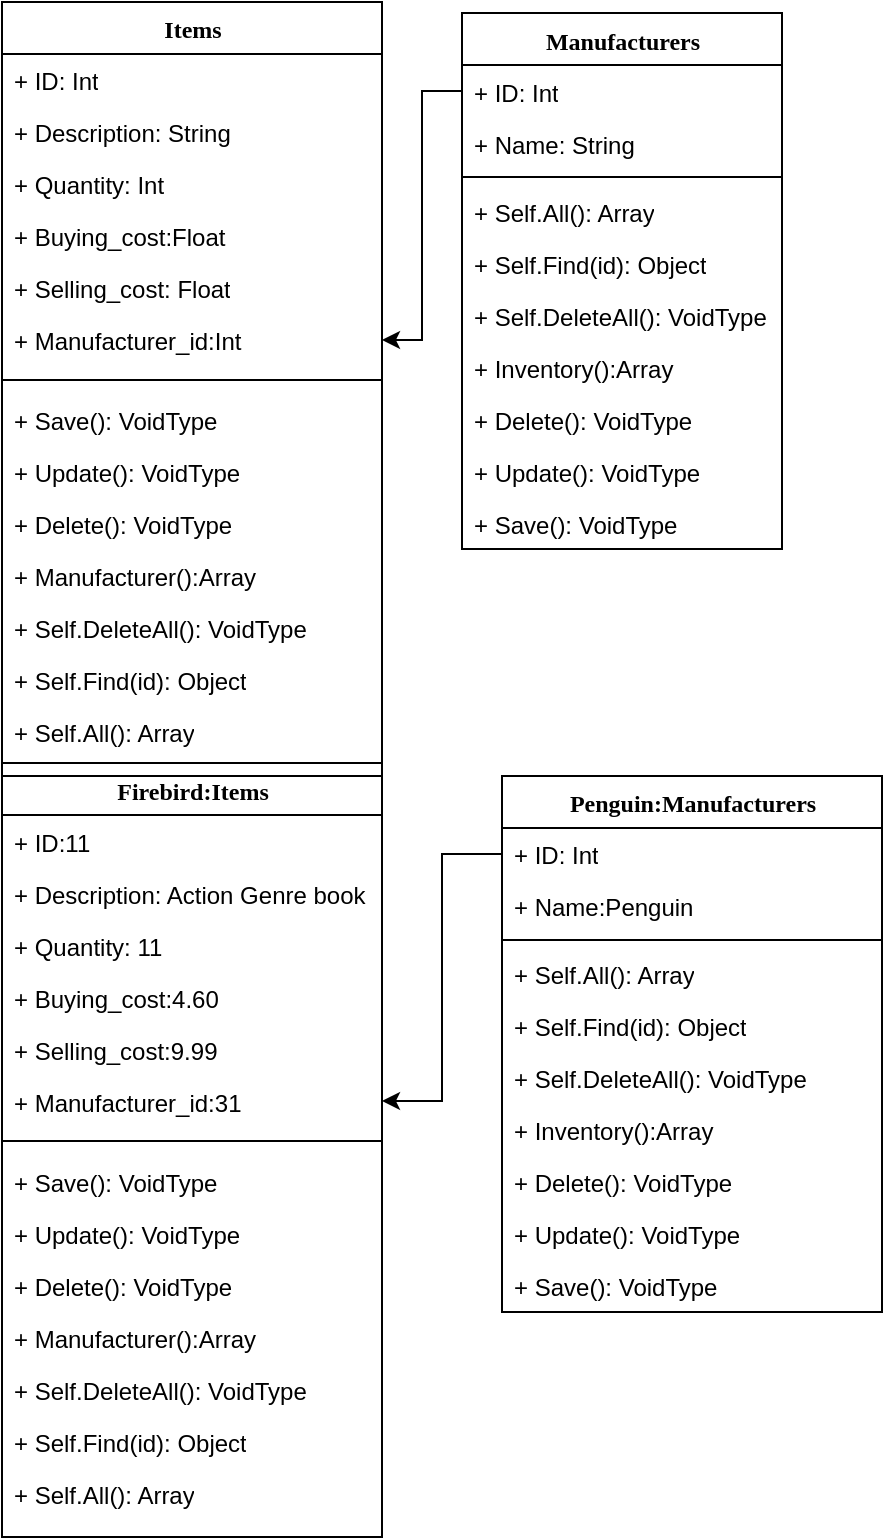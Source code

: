 <mxfile version="10.7.5" type="github"><diagram name="Page-1" id="9f46799a-70d6-7492-0946-bef42562c5a5"><mxGraphModel dx="918" dy="549" grid="1" gridSize="10" guides="1" tooltips="1" connect="1" arrows="1" fold="1" page="1" pageScale="1" pageWidth="1100" pageHeight="850" background="#ffffff" math="0" shadow="0"><root><mxCell id="0"/><mxCell id="1" parent="0"/><mxCell id="78961159f06e98e8-17" value="Items&lt;br&gt;" style="swimlane;html=1;fontStyle=1;align=center;verticalAlign=top;childLayout=stackLayout;horizontal=1;startSize=26;horizontalStack=0;resizeParent=1;resizeLast=0;collapsible=1;marginBottom=0;swimlaneFillColor=#ffffff;rounded=0;shadow=0;comic=0;labelBackgroundColor=none;strokeColor=#000000;strokeWidth=1;fillColor=none;fontFamily=Verdana;fontSize=12;fontColor=#000000;" parent="1" vertex="1"><mxGeometry x="90" y="83" width="190" height="387" as="geometry"/></mxCell><mxCell id="78961159f06e98e8-21" value="+ ID: Int" style="text;html=1;strokeColor=none;fillColor=none;align=left;verticalAlign=top;spacingLeft=4;spacingRight=4;whiteSpace=wrap;overflow=hidden;rotatable=0;points=[[0,0.5],[1,0.5]];portConstraint=eastwest;" parent="78961159f06e98e8-17" vertex="1"><mxGeometry y="26" width="190" height="26" as="geometry"/></mxCell><mxCell id="78961159f06e98e8-23" value="+ Description: String" style="text;html=1;strokeColor=none;fillColor=none;align=left;verticalAlign=top;spacingLeft=4;spacingRight=4;whiteSpace=wrap;overflow=hidden;rotatable=0;points=[[0,0.5],[1,0.5]];portConstraint=eastwest;" parent="78961159f06e98e8-17" vertex="1"><mxGeometry y="52" width="190" height="26" as="geometry"/></mxCell><mxCell id="78961159f06e98e8-25" value="+ Quantity: Int" style="text;html=1;strokeColor=none;fillColor=none;align=left;verticalAlign=top;spacingLeft=4;spacingRight=4;whiteSpace=wrap;overflow=hidden;rotatable=0;points=[[0,0.5],[1,0.5]];portConstraint=eastwest;" parent="78961159f06e98e8-17" vertex="1"><mxGeometry y="78" width="190" height="26" as="geometry"/></mxCell><mxCell id="78961159f06e98e8-26" value="+ Buying_cost:Float" style="text;html=1;strokeColor=none;fillColor=none;align=left;verticalAlign=top;spacingLeft=4;spacingRight=4;whiteSpace=wrap;overflow=hidden;rotatable=0;points=[[0,0.5],[1,0.5]];portConstraint=eastwest;" parent="78961159f06e98e8-17" vertex="1"><mxGeometry y="104" width="190" height="26" as="geometry"/></mxCell><mxCell id="78961159f06e98e8-24" value="+ Selling_cost: Float&lt;br&gt;" style="text;html=1;strokeColor=none;fillColor=none;align=left;verticalAlign=top;spacingLeft=4;spacingRight=4;whiteSpace=wrap;overflow=hidden;rotatable=0;points=[[0,0.5],[1,0.5]];portConstraint=eastwest;" parent="78961159f06e98e8-17" vertex="1"><mxGeometry y="130" width="190" height="26" as="geometry"/></mxCell><mxCell id="0C6IzTAdmgBl4ThAD6uw-12" value="+ Manufacturer_id:Int" style="text;html=1;strokeColor=none;fillColor=none;align=left;verticalAlign=top;spacingLeft=4;spacingRight=4;whiteSpace=wrap;overflow=hidden;rotatable=0;points=[[0,0.5],[1,0.5]];portConstraint=eastwest;" parent="78961159f06e98e8-17" vertex="1"><mxGeometry y="156" width="190" height="26" as="geometry"/></mxCell><mxCell id="78961159f06e98e8-19" value="" style="line;html=1;strokeWidth=1;fillColor=none;align=left;verticalAlign=middle;spacingTop=-1;spacingLeft=3;spacingRight=3;rotatable=0;labelPosition=right;points=[];portConstraint=eastwest;" parent="78961159f06e98e8-17" vertex="1"><mxGeometry y="182" width="190" height="14" as="geometry"/></mxCell><mxCell id="78961159f06e98e8-27" value="+ Save(): VoidType&lt;br&gt;" style="text;html=1;strokeColor=none;fillColor=none;align=left;verticalAlign=top;spacingLeft=4;spacingRight=4;whiteSpace=wrap;overflow=hidden;rotatable=0;points=[[0,0.5],[1,0.5]];portConstraint=eastwest;" parent="78961159f06e98e8-17" vertex="1"><mxGeometry y="196" width="190" height="26" as="geometry"/></mxCell><mxCell id="78961159f06e98e8-20" value="+ Update(): VoidType" style="text;html=1;strokeColor=none;fillColor=none;align=left;verticalAlign=top;spacingLeft=4;spacingRight=4;whiteSpace=wrap;overflow=hidden;rotatable=0;points=[[0,0.5],[1,0.5]];portConstraint=eastwest;" parent="78961159f06e98e8-17" vertex="1"><mxGeometry y="222" width="190" height="26" as="geometry"/></mxCell><mxCell id="p3kB6gx-1VYV71bJy7kp-3" value="+ Delete(): VoidType&lt;br&gt;" style="text;html=1;strokeColor=none;fillColor=none;align=left;verticalAlign=top;spacingLeft=4;spacingRight=4;whiteSpace=wrap;overflow=hidden;rotatable=0;points=[[0,0.5],[1,0.5]];portConstraint=eastwest;" vertex="1" parent="78961159f06e98e8-17"><mxGeometry y="248" width="190" height="26" as="geometry"/></mxCell><mxCell id="p3kB6gx-1VYV71bJy7kp-6" value="+ Manufacturer():Array&lt;br&gt;" style="text;html=1;strokeColor=none;fillColor=none;align=left;verticalAlign=top;spacingLeft=4;spacingRight=4;whiteSpace=wrap;overflow=hidden;rotatable=0;points=[[0,0.5],[1,0.5]];portConstraint=eastwest;" vertex="1" parent="78961159f06e98e8-17"><mxGeometry y="274" width="190" height="26" as="geometry"/></mxCell><mxCell id="p3kB6gx-1VYV71bJy7kp-5" value="+ Self.DeleteAll(): VoidType&lt;br&gt;" style="text;html=1;strokeColor=none;fillColor=none;align=left;verticalAlign=top;spacingLeft=4;spacingRight=4;whiteSpace=wrap;overflow=hidden;rotatable=0;points=[[0,0.5],[1,0.5]];portConstraint=eastwest;" vertex="1" parent="78961159f06e98e8-17"><mxGeometry y="300" width="190" height="26" as="geometry"/></mxCell><mxCell id="p3kB6gx-1VYV71bJy7kp-4" value="+ Self.Find(id): Object&lt;br&gt;" style="text;html=1;strokeColor=none;fillColor=none;align=left;verticalAlign=top;spacingLeft=4;spacingRight=4;whiteSpace=wrap;overflow=hidden;rotatable=0;points=[[0,0.5],[1,0.5]];portConstraint=eastwest;" vertex="1" parent="78961159f06e98e8-17"><mxGeometry y="326" width="190" height="26" as="geometry"/></mxCell><mxCell id="p3kB6gx-1VYV71bJy7kp-2" value="+ Self.All(): Array&lt;br&gt;" style="text;html=1;strokeColor=none;fillColor=none;align=left;verticalAlign=top;spacingLeft=4;spacingRight=4;whiteSpace=wrap;overflow=hidden;rotatable=0;points=[[0,0.5],[1,0.5]];portConstraint=eastwest;" vertex="1" parent="78961159f06e98e8-17"><mxGeometry y="352" width="190" height="26" as="geometry"/></mxCell><mxCell id="0C6IzTAdmgBl4ThAD6uw-1" value="&lt;span&gt;Manufacturers&lt;br&gt;&lt;/span&gt;" style="swimlane;html=1;fontStyle=1;align=center;verticalAlign=top;childLayout=stackLayout;horizontal=1;startSize=26;horizontalStack=0;resizeParent=1;resizeLast=0;collapsible=1;marginBottom=0;swimlaneFillColor=#ffffff;rounded=0;shadow=0;comic=0;labelBackgroundColor=none;strokeColor=#000000;strokeWidth=1;fillColor=none;fontFamily=Verdana;fontSize=12;fontColor=#000000;" parent="1" vertex="1"><mxGeometry x="320" y="88.5" width="160" height="268" as="geometry"/></mxCell><mxCell id="0C6IzTAdmgBl4ThAD6uw-2" value="+ ID: Int&lt;br&gt;" style="text;html=1;strokeColor=none;fillColor=none;align=left;verticalAlign=top;spacingLeft=4;spacingRight=4;whiteSpace=wrap;overflow=hidden;rotatable=0;points=[[0,0.5],[1,0.5]];portConstraint=eastwest;" parent="0C6IzTAdmgBl4ThAD6uw-1" vertex="1"><mxGeometry y="26" width="160" height="26" as="geometry"/></mxCell><mxCell id="0C6IzTAdmgBl4ThAD6uw-3" value="+ Name: String" style="text;html=1;strokeColor=none;fillColor=none;align=left;verticalAlign=top;spacingLeft=4;spacingRight=4;whiteSpace=wrap;overflow=hidden;rotatable=0;points=[[0,0.5],[1,0.5]];portConstraint=eastwest;" parent="0C6IzTAdmgBl4ThAD6uw-1" vertex="1"><mxGeometry y="52" width="160" height="26" as="geometry"/></mxCell><mxCell id="0C6IzTAdmgBl4ThAD6uw-7" value="" style="line;html=1;strokeWidth=1;fillColor=none;align=left;verticalAlign=middle;spacingTop=-1;spacingLeft=3;spacingRight=3;rotatable=0;labelPosition=right;points=[];portConstraint=eastwest;" parent="0C6IzTAdmgBl4ThAD6uw-1" vertex="1"><mxGeometry y="78" width="160" height="8" as="geometry"/></mxCell><mxCell id="p3kB6gx-1VYV71bJy7kp-13" value="+ Self.All(): Array&lt;br&gt;" style="text;html=1;strokeColor=none;fillColor=none;align=left;verticalAlign=top;spacingLeft=4;spacingRight=4;whiteSpace=wrap;overflow=hidden;rotatable=0;points=[[0,0.5],[1,0.5]];portConstraint=eastwest;" vertex="1" parent="0C6IzTAdmgBl4ThAD6uw-1"><mxGeometry y="86" width="160" height="26" as="geometry"/></mxCell><mxCell id="p3kB6gx-1VYV71bJy7kp-12" value="+ Self.Find(id): Object&lt;br&gt;" style="text;html=1;strokeColor=none;fillColor=none;align=left;verticalAlign=top;spacingLeft=4;spacingRight=4;whiteSpace=wrap;overflow=hidden;rotatable=0;points=[[0,0.5],[1,0.5]];portConstraint=eastwest;" vertex="1" parent="0C6IzTAdmgBl4ThAD6uw-1"><mxGeometry y="112" width="160" height="26" as="geometry"/></mxCell><mxCell id="p3kB6gx-1VYV71bJy7kp-11" value="+ Self.DeleteAll(): VoidType&lt;br&gt;" style="text;html=1;strokeColor=none;fillColor=none;align=left;verticalAlign=top;spacingLeft=4;spacingRight=4;whiteSpace=wrap;overflow=hidden;rotatable=0;points=[[0,0.5],[1,0.5]];portConstraint=eastwest;" vertex="1" parent="0C6IzTAdmgBl4ThAD6uw-1"><mxGeometry y="138" width="160" height="26" as="geometry"/></mxCell><mxCell id="p3kB6gx-1VYV71bJy7kp-10" value="+ Inventory():Array&lt;br&gt;" style="text;html=1;strokeColor=none;fillColor=none;align=left;verticalAlign=top;spacingLeft=4;spacingRight=4;whiteSpace=wrap;overflow=hidden;rotatable=0;points=[[0,0.5],[1,0.5]];portConstraint=eastwest;" vertex="1" parent="0C6IzTAdmgBl4ThAD6uw-1"><mxGeometry y="164" width="160" height="26" as="geometry"/></mxCell><mxCell id="p3kB6gx-1VYV71bJy7kp-9" value="+ Delete(): VoidType&lt;br&gt;" style="text;html=1;strokeColor=none;fillColor=none;align=left;verticalAlign=top;spacingLeft=4;spacingRight=4;whiteSpace=wrap;overflow=hidden;rotatable=0;points=[[0,0.5],[1,0.5]];portConstraint=eastwest;" vertex="1" parent="0C6IzTAdmgBl4ThAD6uw-1"><mxGeometry y="190" width="160" height="26" as="geometry"/></mxCell><mxCell id="p3kB6gx-1VYV71bJy7kp-8" value="+ Update(): VoidType" style="text;html=1;strokeColor=none;fillColor=none;align=left;verticalAlign=top;spacingLeft=4;spacingRight=4;whiteSpace=wrap;overflow=hidden;rotatable=0;points=[[0,0.5],[1,0.5]];portConstraint=eastwest;" vertex="1" parent="0C6IzTAdmgBl4ThAD6uw-1"><mxGeometry y="216" width="160" height="26" as="geometry"/></mxCell><mxCell id="p3kB6gx-1VYV71bJy7kp-7" value="+ Save(): VoidType&lt;br&gt;" style="text;html=1;strokeColor=none;fillColor=none;align=left;verticalAlign=top;spacingLeft=4;spacingRight=4;whiteSpace=wrap;overflow=hidden;rotatable=0;points=[[0,0.5],[1,0.5]];portConstraint=eastwest;" vertex="1" parent="0C6IzTAdmgBl4ThAD6uw-1"><mxGeometry y="242" width="160" height="26" as="geometry"/></mxCell><mxCell id="p3kB6gx-1VYV71bJy7kp-1" style="edgeStyle=orthogonalEdgeStyle;rounded=0;orthogonalLoop=1;jettySize=auto;html=1;entryX=1;entryY=0.5;entryDx=0;entryDy=0;" edge="1" parent="1" source="0C6IzTAdmgBl4ThAD6uw-2" target="0C6IzTAdmgBl4ThAD6uw-12"><mxGeometry relative="1" as="geometry"/></mxCell><mxCell id="p3kB6gx-1VYV71bJy7kp-14" value="Firebird:Items" style="swimlane;html=1;fontStyle=1;align=center;verticalAlign=top;childLayout=stackLayout;horizontal=1;startSize=26;horizontalStack=0;resizeParent=1;resizeLast=0;collapsible=1;marginBottom=0;swimlaneFillColor=#ffffff;rounded=0;shadow=0;comic=0;labelBackgroundColor=none;strokeColor=#000000;strokeWidth=1;fillColor=none;fontFamily=Verdana;fontSize=12;fontColor=#000000;" vertex="1" parent="1"><mxGeometry x="90" y="463.5" width="190" height="387" as="geometry"/></mxCell><mxCell id="p3kB6gx-1VYV71bJy7kp-15" value="+ ID:11" style="text;html=1;strokeColor=none;fillColor=none;align=left;verticalAlign=top;spacingLeft=4;spacingRight=4;whiteSpace=wrap;overflow=hidden;rotatable=0;points=[[0,0.5],[1,0.5]];portConstraint=eastwest;" vertex="1" parent="p3kB6gx-1VYV71bJy7kp-14"><mxGeometry y="26" width="190" height="26" as="geometry"/></mxCell><mxCell id="p3kB6gx-1VYV71bJy7kp-16" value="+ Description: Action Genre book&lt;br&gt;" style="text;html=1;strokeColor=none;fillColor=none;align=left;verticalAlign=top;spacingLeft=4;spacingRight=4;whiteSpace=wrap;overflow=hidden;rotatable=0;points=[[0,0.5],[1,0.5]];portConstraint=eastwest;" vertex="1" parent="p3kB6gx-1VYV71bJy7kp-14"><mxGeometry y="52" width="190" height="26" as="geometry"/></mxCell><mxCell id="p3kB6gx-1VYV71bJy7kp-17" value="+ Quantity: 11" style="text;html=1;strokeColor=none;fillColor=none;align=left;verticalAlign=top;spacingLeft=4;spacingRight=4;whiteSpace=wrap;overflow=hidden;rotatable=0;points=[[0,0.5],[1,0.5]];portConstraint=eastwest;" vertex="1" parent="p3kB6gx-1VYV71bJy7kp-14"><mxGeometry y="78" width="190" height="26" as="geometry"/></mxCell><mxCell id="p3kB6gx-1VYV71bJy7kp-18" value="+ Buying_cost:4.60" style="text;html=1;strokeColor=none;fillColor=none;align=left;verticalAlign=top;spacingLeft=4;spacingRight=4;whiteSpace=wrap;overflow=hidden;rotatable=0;points=[[0,0.5],[1,0.5]];portConstraint=eastwest;" vertex="1" parent="p3kB6gx-1VYV71bJy7kp-14"><mxGeometry y="104" width="190" height="26" as="geometry"/></mxCell><mxCell id="p3kB6gx-1VYV71bJy7kp-19" value="+ Selling_cost:9.99&lt;br&gt;" style="text;html=1;strokeColor=none;fillColor=none;align=left;verticalAlign=top;spacingLeft=4;spacingRight=4;whiteSpace=wrap;overflow=hidden;rotatable=0;points=[[0,0.5],[1,0.5]];portConstraint=eastwest;" vertex="1" parent="p3kB6gx-1VYV71bJy7kp-14"><mxGeometry y="130" width="190" height="26" as="geometry"/></mxCell><mxCell id="p3kB6gx-1VYV71bJy7kp-20" value="+ Manufacturer_id:31" style="text;html=1;strokeColor=none;fillColor=none;align=left;verticalAlign=top;spacingLeft=4;spacingRight=4;whiteSpace=wrap;overflow=hidden;rotatable=0;points=[[0,0.5],[1,0.5]];portConstraint=eastwest;" vertex="1" parent="p3kB6gx-1VYV71bJy7kp-14"><mxGeometry y="156" width="190" height="26" as="geometry"/></mxCell><mxCell id="p3kB6gx-1VYV71bJy7kp-21" value="" style="line;html=1;strokeWidth=1;fillColor=none;align=left;verticalAlign=middle;spacingTop=-1;spacingLeft=3;spacingRight=3;rotatable=0;labelPosition=right;points=[];portConstraint=eastwest;" vertex="1" parent="p3kB6gx-1VYV71bJy7kp-14"><mxGeometry y="182" width="190" height="14" as="geometry"/></mxCell><mxCell id="p3kB6gx-1VYV71bJy7kp-22" value="+ Save(): VoidType&lt;br&gt;" style="text;html=1;strokeColor=none;fillColor=none;align=left;verticalAlign=top;spacingLeft=4;spacingRight=4;whiteSpace=wrap;overflow=hidden;rotatable=0;points=[[0,0.5],[1,0.5]];portConstraint=eastwest;" vertex="1" parent="p3kB6gx-1VYV71bJy7kp-14"><mxGeometry y="196" width="190" height="26" as="geometry"/></mxCell><mxCell id="p3kB6gx-1VYV71bJy7kp-23" value="+ Update(): VoidType" style="text;html=1;strokeColor=none;fillColor=none;align=left;verticalAlign=top;spacingLeft=4;spacingRight=4;whiteSpace=wrap;overflow=hidden;rotatable=0;points=[[0,0.5],[1,0.5]];portConstraint=eastwest;" vertex="1" parent="p3kB6gx-1VYV71bJy7kp-14"><mxGeometry y="222" width="190" height="26" as="geometry"/></mxCell><mxCell id="p3kB6gx-1VYV71bJy7kp-24" value="+ Delete(): VoidType&lt;br&gt;" style="text;html=1;strokeColor=none;fillColor=none;align=left;verticalAlign=top;spacingLeft=4;spacingRight=4;whiteSpace=wrap;overflow=hidden;rotatable=0;points=[[0,0.5],[1,0.5]];portConstraint=eastwest;" vertex="1" parent="p3kB6gx-1VYV71bJy7kp-14"><mxGeometry y="248" width="190" height="26" as="geometry"/></mxCell><mxCell id="p3kB6gx-1VYV71bJy7kp-25" value="+ Manufacturer():Array&lt;br&gt;" style="text;html=1;strokeColor=none;fillColor=none;align=left;verticalAlign=top;spacingLeft=4;spacingRight=4;whiteSpace=wrap;overflow=hidden;rotatable=0;points=[[0,0.5],[1,0.5]];portConstraint=eastwest;" vertex="1" parent="p3kB6gx-1VYV71bJy7kp-14"><mxGeometry y="274" width="190" height="26" as="geometry"/></mxCell><mxCell id="p3kB6gx-1VYV71bJy7kp-26" value="+ Self.DeleteAll(): VoidType&lt;br&gt;" style="text;html=1;strokeColor=none;fillColor=none;align=left;verticalAlign=top;spacingLeft=4;spacingRight=4;whiteSpace=wrap;overflow=hidden;rotatable=0;points=[[0,0.5],[1,0.5]];portConstraint=eastwest;" vertex="1" parent="p3kB6gx-1VYV71bJy7kp-14"><mxGeometry y="300" width="190" height="26" as="geometry"/></mxCell><mxCell id="p3kB6gx-1VYV71bJy7kp-27" value="+ Self.Find(id): Object&lt;br&gt;" style="text;html=1;strokeColor=none;fillColor=none;align=left;verticalAlign=top;spacingLeft=4;spacingRight=4;whiteSpace=wrap;overflow=hidden;rotatable=0;points=[[0,0.5],[1,0.5]];portConstraint=eastwest;" vertex="1" parent="p3kB6gx-1VYV71bJy7kp-14"><mxGeometry y="326" width="190" height="26" as="geometry"/></mxCell><mxCell id="p3kB6gx-1VYV71bJy7kp-28" value="+ Self.All(): Array&lt;br&gt;" style="text;html=1;strokeColor=none;fillColor=none;align=left;verticalAlign=top;spacingLeft=4;spacingRight=4;whiteSpace=wrap;overflow=hidden;rotatable=0;points=[[0,0.5],[1,0.5]];portConstraint=eastwest;" vertex="1" parent="p3kB6gx-1VYV71bJy7kp-14"><mxGeometry y="352" width="190" height="26" as="geometry"/></mxCell><mxCell id="p3kB6gx-1VYV71bJy7kp-29" value="&lt;span&gt;Penguin:Manufacturers&lt;br&gt;&lt;/span&gt;" style="swimlane;html=1;fontStyle=1;align=center;verticalAlign=top;childLayout=stackLayout;horizontal=1;startSize=26;horizontalStack=0;resizeParent=1;resizeLast=0;collapsible=1;marginBottom=0;swimlaneFillColor=#ffffff;rounded=0;shadow=0;comic=0;labelBackgroundColor=none;strokeColor=#000000;strokeWidth=1;fillColor=none;fontFamily=Verdana;fontSize=12;fontColor=#000000;" vertex="1" parent="1"><mxGeometry x="340" y="470" width="190" height="268" as="geometry"/></mxCell><mxCell id="p3kB6gx-1VYV71bJy7kp-30" value="+ ID: Int&lt;br&gt;" style="text;html=1;strokeColor=none;fillColor=none;align=left;verticalAlign=top;spacingLeft=4;spacingRight=4;whiteSpace=wrap;overflow=hidden;rotatable=0;points=[[0,0.5],[1,0.5]];portConstraint=eastwest;" vertex="1" parent="p3kB6gx-1VYV71bJy7kp-29"><mxGeometry y="26" width="190" height="26" as="geometry"/></mxCell><mxCell id="p3kB6gx-1VYV71bJy7kp-31" value="+ Name:Penguin&lt;br&gt;&lt;br&gt;" style="text;html=1;strokeColor=none;fillColor=none;align=left;verticalAlign=top;spacingLeft=4;spacingRight=4;whiteSpace=wrap;overflow=hidden;rotatable=0;points=[[0,0.5],[1,0.5]];portConstraint=eastwest;" vertex="1" parent="p3kB6gx-1VYV71bJy7kp-29"><mxGeometry y="52" width="190" height="26" as="geometry"/></mxCell><mxCell id="p3kB6gx-1VYV71bJy7kp-32" value="" style="line;html=1;strokeWidth=1;fillColor=none;align=left;verticalAlign=middle;spacingTop=-1;spacingLeft=3;spacingRight=3;rotatable=0;labelPosition=right;points=[];portConstraint=eastwest;" vertex="1" parent="p3kB6gx-1VYV71bJy7kp-29"><mxGeometry y="78" width="190" height="8" as="geometry"/></mxCell><mxCell id="p3kB6gx-1VYV71bJy7kp-33" value="+ Self.All(): Array&lt;br&gt;" style="text;html=1;strokeColor=none;fillColor=none;align=left;verticalAlign=top;spacingLeft=4;spacingRight=4;whiteSpace=wrap;overflow=hidden;rotatable=0;points=[[0,0.5],[1,0.5]];portConstraint=eastwest;" vertex="1" parent="p3kB6gx-1VYV71bJy7kp-29"><mxGeometry y="86" width="190" height="26" as="geometry"/></mxCell><mxCell id="p3kB6gx-1VYV71bJy7kp-34" value="+ Self.Find(id): Object&lt;br&gt;" style="text;html=1;strokeColor=none;fillColor=none;align=left;verticalAlign=top;spacingLeft=4;spacingRight=4;whiteSpace=wrap;overflow=hidden;rotatable=0;points=[[0,0.5],[1,0.5]];portConstraint=eastwest;" vertex="1" parent="p3kB6gx-1VYV71bJy7kp-29"><mxGeometry y="112" width="190" height="26" as="geometry"/></mxCell><mxCell id="p3kB6gx-1VYV71bJy7kp-35" value="+ Self.DeleteAll(): VoidType&lt;br&gt;" style="text;html=1;strokeColor=none;fillColor=none;align=left;verticalAlign=top;spacingLeft=4;spacingRight=4;whiteSpace=wrap;overflow=hidden;rotatable=0;points=[[0,0.5],[1,0.5]];portConstraint=eastwest;" vertex="1" parent="p3kB6gx-1VYV71bJy7kp-29"><mxGeometry y="138" width="190" height="26" as="geometry"/></mxCell><mxCell id="p3kB6gx-1VYV71bJy7kp-36" value="+ Inventory():Array&lt;br&gt;" style="text;html=1;strokeColor=none;fillColor=none;align=left;verticalAlign=top;spacingLeft=4;spacingRight=4;whiteSpace=wrap;overflow=hidden;rotatable=0;points=[[0,0.5],[1,0.5]];portConstraint=eastwest;" vertex="1" parent="p3kB6gx-1VYV71bJy7kp-29"><mxGeometry y="164" width="190" height="26" as="geometry"/></mxCell><mxCell id="p3kB6gx-1VYV71bJy7kp-37" value="+ Delete(): VoidType&lt;br&gt;" style="text;html=1;strokeColor=none;fillColor=none;align=left;verticalAlign=top;spacingLeft=4;spacingRight=4;whiteSpace=wrap;overflow=hidden;rotatable=0;points=[[0,0.5],[1,0.5]];portConstraint=eastwest;" vertex="1" parent="p3kB6gx-1VYV71bJy7kp-29"><mxGeometry y="190" width="190" height="26" as="geometry"/></mxCell><mxCell id="p3kB6gx-1VYV71bJy7kp-38" value="+ Update(): VoidType" style="text;html=1;strokeColor=none;fillColor=none;align=left;verticalAlign=top;spacingLeft=4;spacingRight=4;whiteSpace=wrap;overflow=hidden;rotatable=0;points=[[0,0.5],[1,0.5]];portConstraint=eastwest;" vertex="1" parent="p3kB6gx-1VYV71bJy7kp-29"><mxGeometry y="216" width="190" height="26" as="geometry"/></mxCell><mxCell id="p3kB6gx-1VYV71bJy7kp-39" value="+ Save(): VoidType&lt;br&gt;" style="text;html=1;strokeColor=none;fillColor=none;align=left;verticalAlign=top;spacingLeft=4;spacingRight=4;whiteSpace=wrap;overflow=hidden;rotatable=0;points=[[0,0.5],[1,0.5]];portConstraint=eastwest;" vertex="1" parent="p3kB6gx-1VYV71bJy7kp-29"><mxGeometry y="242" width="190" height="26" as="geometry"/></mxCell><mxCell id="p3kB6gx-1VYV71bJy7kp-40" style="edgeStyle=orthogonalEdgeStyle;rounded=0;orthogonalLoop=1;jettySize=auto;html=1;entryX=1;entryY=0.5;entryDx=0;entryDy=0;" edge="1" parent="1" source="p3kB6gx-1VYV71bJy7kp-30" target="p3kB6gx-1VYV71bJy7kp-20"><mxGeometry relative="1" as="geometry"/></mxCell></root></mxGraphModel></diagram></mxfile>
